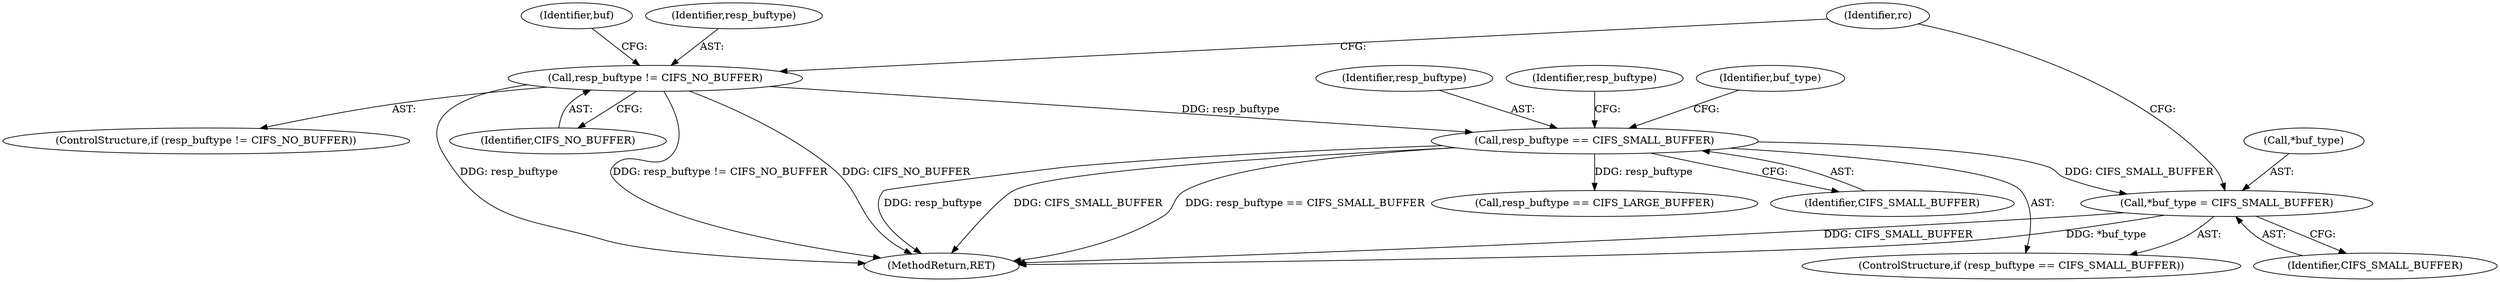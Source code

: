 digraph "0_linux_088aaf17aa79300cab14dbee2569c58cfafd7d6e@pointer" {
"1000381" [label="(Call,*buf_type = CIFS_SMALL_BUFFER)"];
"1000378" [label="(Call,resp_buftype == CIFS_SMALL_BUFFER)"];
"1000367" [label="(Call,resp_buftype != CIFS_NO_BUFFER)"];
"1000368" [label="(Identifier,resp_buftype)"];
"1000383" [label="(Identifier,buf_type)"];
"1000373" [label="(Identifier,buf)"];
"1000377" [label="(ControlStructure,if (resp_buftype == CIFS_SMALL_BUFFER))"];
"1000381" [label="(Call,*buf_type = CIFS_SMALL_BUFFER)"];
"1000380" [label="(Identifier,CIFS_SMALL_BUFFER)"];
"1000366" [label="(ControlStructure,if (resp_buftype != CIFS_NO_BUFFER))"];
"1000396" [label="(MethodReturn,RET)"];
"1000378" [label="(Call,resp_buftype == CIFS_SMALL_BUFFER)"];
"1000379" [label="(Identifier,resp_buftype)"];
"1000382" [label="(Call,*buf_type)"];
"1000384" [label="(Identifier,CIFS_SMALL_BUFFER)"];
"1000369" [label="(Identifier,CIFS_NO_BUFFER)"];
"1000387" [label="(Call,resp_buftype == CIFS_LARGE_BUFFER)"];
"1000388" [label="(Identifier,resp_buftype)"];
"1000395" [label="(Identifier,rc)"];
"1000367" [label="(Call,resp_buftype != CIFS_NO_BUFFER)"];
"1000381" -> "1000377"  [label="AST: "];
"1000381" -> "1000384"  [label="CFG: "];
"1000382" -> "1000381"  [label="AST: "];
"1000384" -> "1000381"  [label="AST: "];
"1000395" -> "1000381"  [label="CFG: "];
"1000381" -> "1000396"  [label="DDG: CIFS_SMALL_BUFFER"];
"1000381" -> "1000396"  [label="DDG: *buf_type"];
"1000378" -> "1000381"  [label="DDG: CIFS_SMALL_BUFFER"];
"1000378" -> "1000377"  [label="AST: "];
"1000378" -> "1000380"  [label="CFG: "];
"1000379" -> "1000378"  [label="AST: "];
"1000380" -> "1000378"  [label="AST: "];
"1000383" -> "1000378"  [label="CFG: "];
"1000388" -> "1000378"  [label="CFG: "];
"1000378" -> "1000396"  [label="DDG: CIFS_SMALL_BUFFER"];
"1000378" -> "1000396"  [label="DDG: resp_buftype"];
"1000378" -> "1000396"  [label="DDG: resp_buftype == CIFS_SMALL_BUFFER"];
"1000367" -> "1000378"  [label="DDG: resp_buftype"];
"1000378" -> "1000387"  [label="DDG: resp_buftype"];
"1000367" -> "1000366"  [label="AST: "];
"1000367" -> "1000369"  [label="CFG: "];
"1000368" -> "1000367"  [label="AST: "];
"1000369" -> "1000367"  [label="AST: "];
"1000373" -> "1000367"  [label="CFG: "];
"1000395" -> "1000367"  [label="CFG: "];
"1000367" -> "1000396"  [label="DDG: CIFS_NO_BUFFER"];
"1000367" -> "1000396"  [label="DDG: resp_buftype"];
"1000367" -> "1000396"  [label="DDG: resp_buftype != CIFS_NO_BUFFER"];
}

